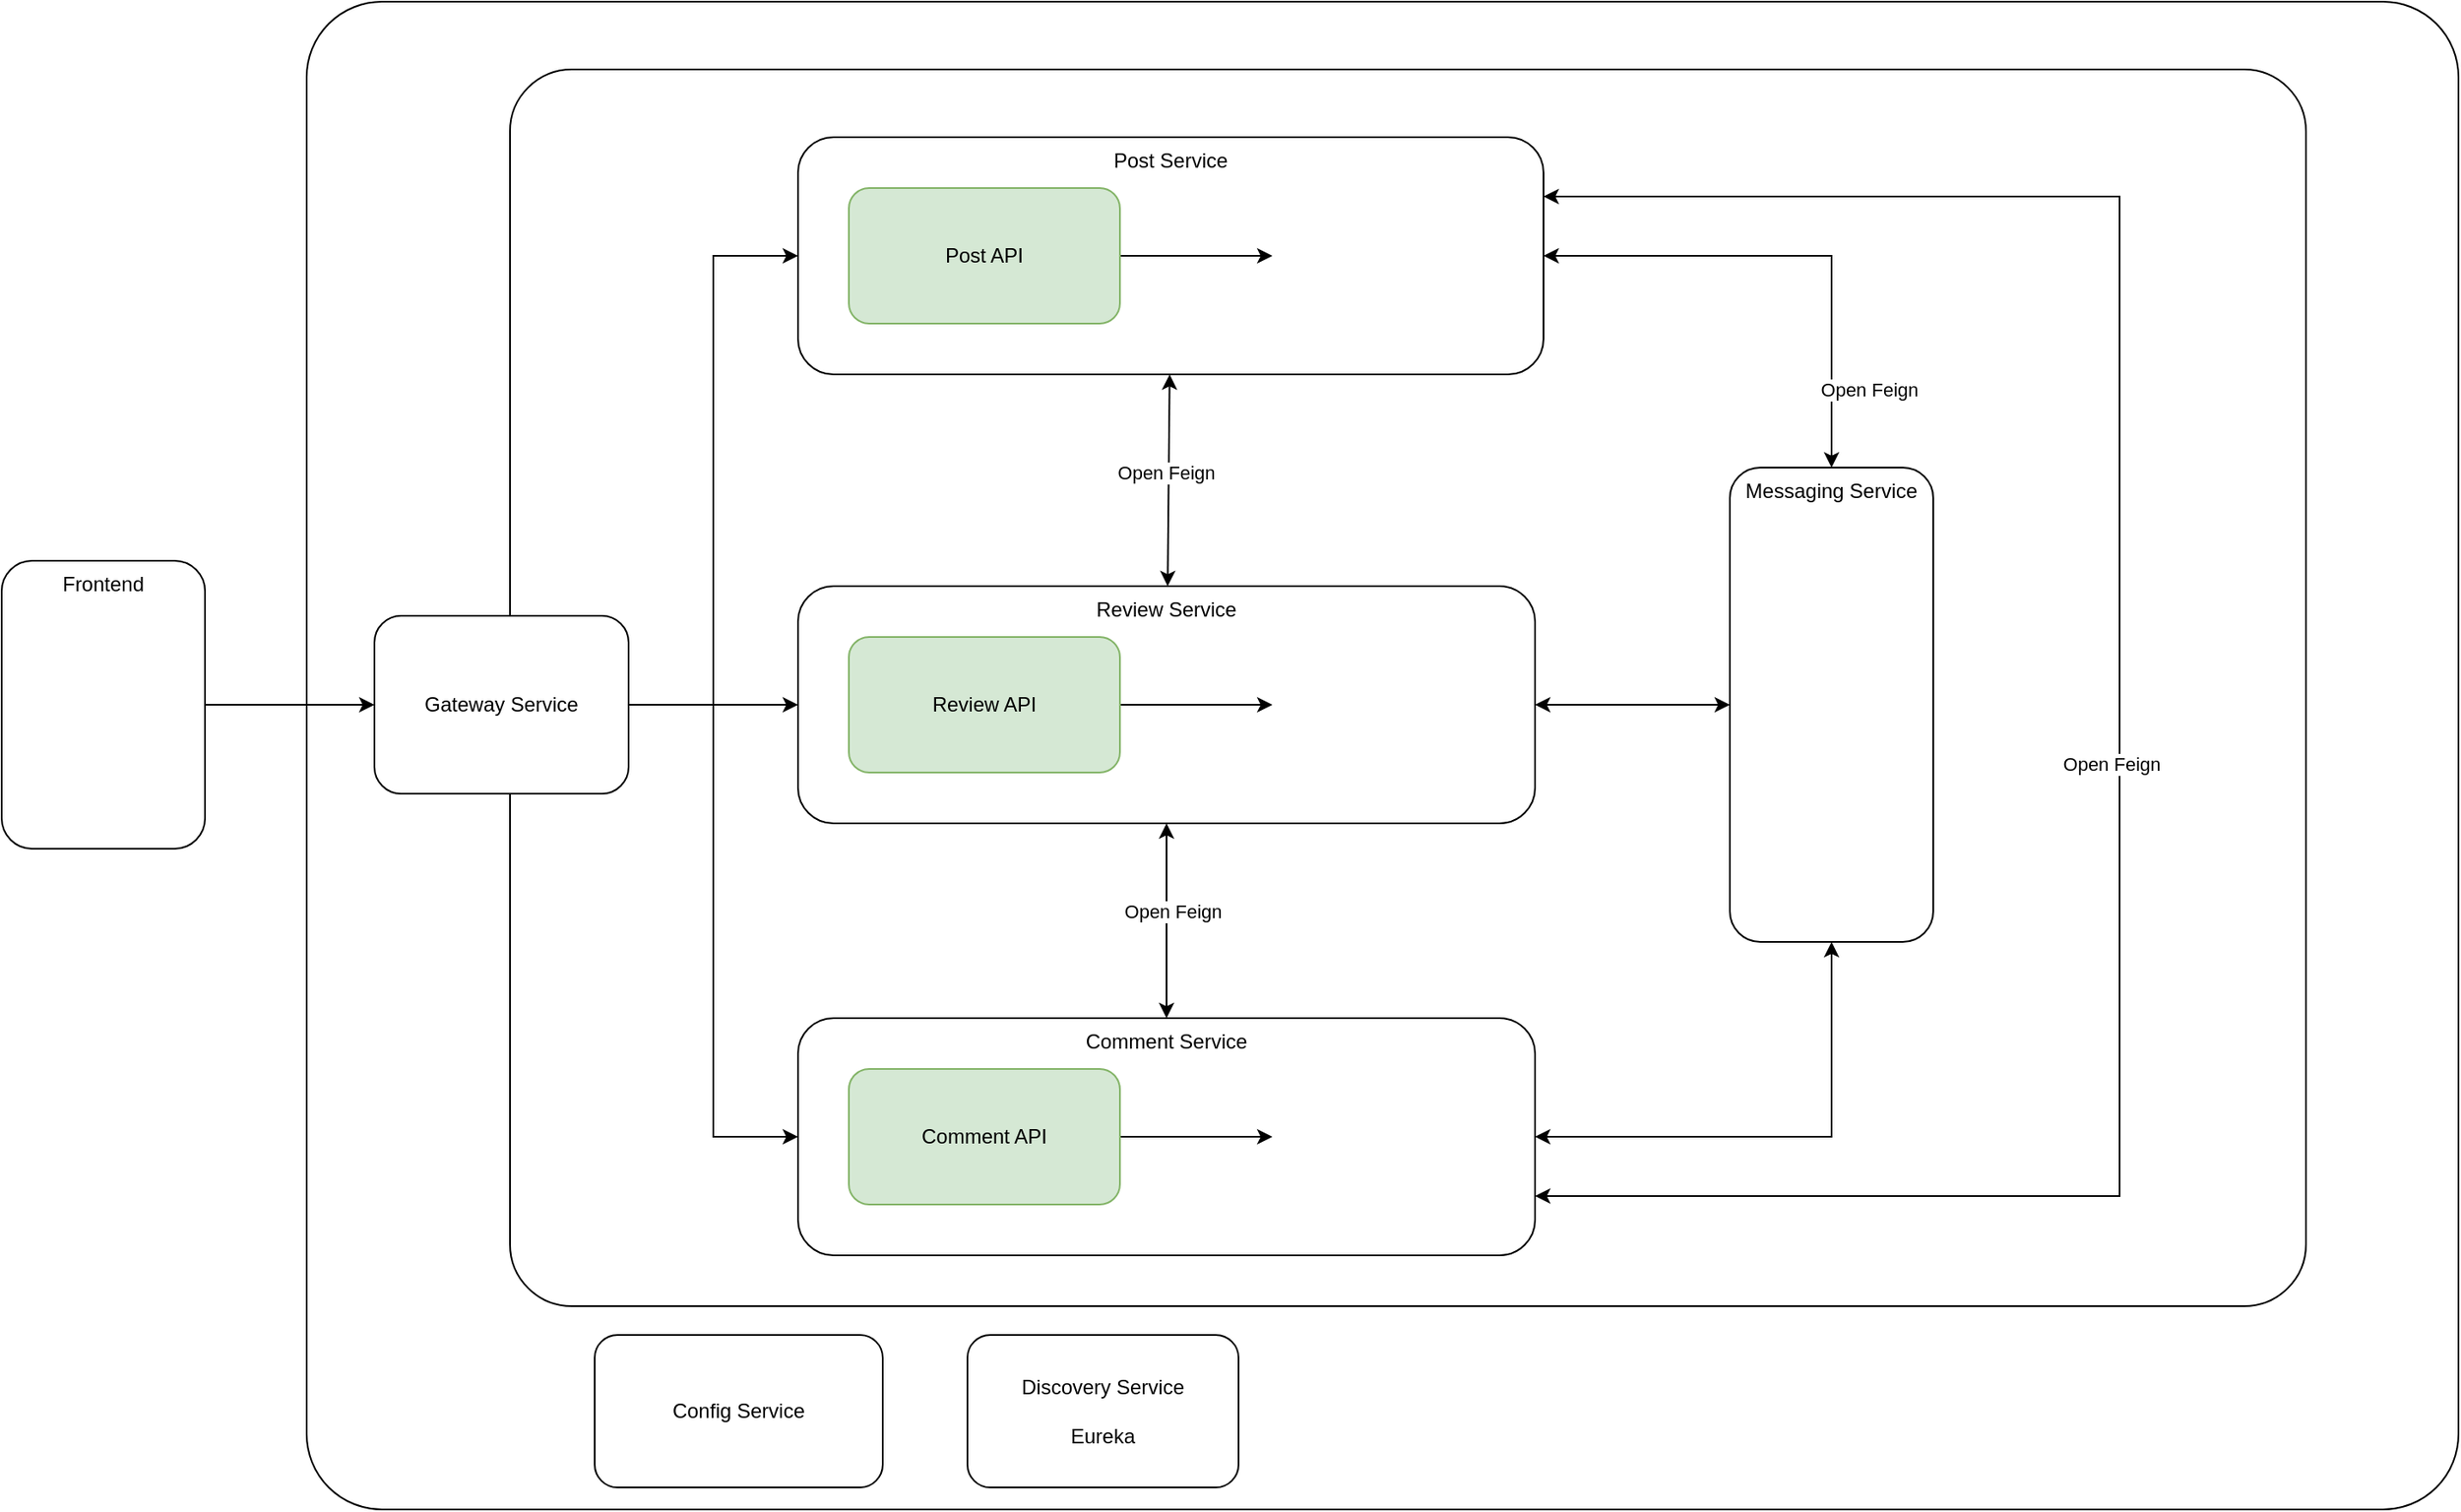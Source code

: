 <mxfile version="24.8.6">
  <diagram name="Page-1" id="tEy2NxESJ4EjP4a5HYwX">
    <mxGraphModel dx="1247" dy="642" grid="1" gridSize="10" guides="1" tooltips="1" connect="1" arrows="1" fold="1" page="1" pageScale="1" pageWidth="1169" pageHeight="827" math="0" shadow="0">
      <root>
        <mxCell id="0" />
        <mxCell id="1" parent="0" />
        <mxCell id="Bbl-g5fsRxxlCQ_jCXH_-16" value="" style="rounded=1;whiteSpace=wrap;html=1;direction=east;glass=0;shadow=0;arcSize=5;" vertex="1" parent="1">
          <mxGeometry x="230" y="40" width="1270" height="890" as="geometry" />
        </mxCell>
        <mxCell id="Bbl-g5fsRxxlCQ_jCXH_-5" value="Frontend" style="rounded=1;whiteSpace=wrap;html=1;verticalAlign=top;" vertex="1" parent="1">
          <mxGeometry x="50" y="370" width="120" height="170" as="geometry" />
        </mxCell>
        <mxCell id="Bbl-g5fsRxxlCQ_jCXH_-18" value="" style="rounded=1;whiteSpace=wrap;html=1;arcSize=5;" vertex="1" parent="1">
          <mxGeometry x="350" y="80" width="1060" height="730" as="geometry" />
        </mxCell>
        <mxCell id="Bbl-g5fsRxxlCQ_jCXH_-4" value="Gateway Service" style="rounded=1;whiteSpace=wrap;html=1;" vertex="1" parent="1">
          <mxGeometry x="270" y="402.5" width="150" height="105" as="geometry" />
        </mxCell>
        <mxCell id="Bbl-g5fsRxxlCQ_jCXH_-9" value="" style="shape=image;verticalLabelPosition=bottom;labelBackgroundColor=default;verticalAlign=top;aspect=fixed;imageAspect=0;image=https://upload.wikimedia.org/wikipedia/commons/thumb/c/cf/Angular_full_color_logo.svg/2048px-Angular_full_color_logo.svg.png;" vertex="1" parent="1">
          <mxGeometry x="63.5" y="429.5" width="93" height="93" as="geometry" />
        </mxCell>
        <mxCell id="Bbl-g5fsRxxlCQ_jCXH_-10" value="Post Service" style="rounded=1;whiteSpace=wrap;html=1;verticalAlign=top;" vertex="1" parent="1">
          <mxGeometry x="520" y="120" width="440" height="140" as="geometry" />
        </mxCell>
        <mxCell id="Bbl-g5fsRxxlCQ_jCXH_-11" value="Review Service" style="rounded=1;whiteSpace=wrap;html=1;verticalAlign=top;" vertex="1" parent="1">
          <mxGeometry x="520" y="385" width="435" height="140" as="geometry" />
        </mxCell>
        <mxCell id="Bbl-g5fsRxxlCQ_jCXH_-12" value="Comment Service" style="rounded=1;whiteSpace=wrap;html=1;verticalAlign=top;" vertex="1" parent="1">
          <mxGeometry x="520" y="640" width="435" height="140" as="geometry" />
        </mxCell>
        <mxCell id="Bbl-g5fsRxxlCQ_jCXH_-13" value="Messaging Service" style="rounded=1;whiteSpace=wrap;html=1;verticalAlign=top;" vertex="1" parent="1">
          <mxGeometry x="1070" y="315" width="120" height="280" as="geometry" />
        </mxCell>
        <mxCell id="Bbl-g5fsRxxlCQ_jCXH_-15" value="" style="shape=image;verticalLabelPosition=bottom;labelBackgroundColor=default;verticalAlign=top;aspect=fixed;imageAspect=0;image=https://swiftlet.co.th/wp-content/uploads/2022/11/rabbitmq-logo-png-transparent.png;" vertex="1" parent="1">
          <mxGeometry x="1101.65" y="425" width="56.7" height="60" as="geometry" />
        </mxCell>
        <mxCell id="Bbl-g5fsRxxlCQ_jCXH_-17" value="" style="endArrow=classic;html=1;rounded=0;" edge="1" parent="1" source="Bbl-g5fsRxxlCQ_jCXH_-5" target="Bbl-g5fsRxxlCQ_jCXH_-4">
          <mxGeometry width="50" height="50" relative="1" as="geometry">
            <mxPoint x="60" y="620" as="sourcePoint" />
            <mxPoint x="110" y="570" as="targetPoint" />
          </mxGeometry>
        </mxCell>
        <mxCell id="Bbl-g5fsRxxlCQ_jCXH_-19" value="" style="shape=image;verticalLabelPosition=bottom;labelBackgroundColor=default;verticalAlign=top;aspect=fixed;imageAspect=0;image=https://www.mysql.com/common/logos/logo-mysql-170x115.png;" vertex="1" parent="1">
          <mxGeometry x="800" y="145.25" width="132.37" height="89.5" as="geometry" />
        </mxCell>
        <mxCell id="Bbl-g5fsRxxlCQ_jCXH_-21" value="" style="edgeStyle=orthogonalEdgeStyle;rounded=0;orthogonalLoop=1;jettySize=auto;html=1;" edge="1" parent="1" source="Bbl-g5fsRxxlCQ_jCXH_-20" target="Bbl-g5fsRxxlCQ_jCXH_-19">
          <mxGeometry relative="1" as="geometry" />
        </mxCell>
        <mxCell id="Bbl-g5fsRxxlCQ_jCXH_-20" value="Post API" style="rounded=1;whiteSpace=wrap;html=1;fillColor=#d5e8d4;strokeColor=#82b366;" vertex="1" parent="1">
          <mxGeometry x="550" y="150" width="160" height="80" as="geometry" />
        </mxCell>
        <mxCell id="Bbl-g5fsRxxlCQ_jCXH_-26" value="" style="edgeStyle=orthogonalEdgeStyle;rounded=0;orthogonalLoop=1;jettySize=auto;html=1;" edge="1" parent="1" source="Bbl-g5fsRxxlCQ_jCXH_-22" target="Bbl-g5fsRxxlCQ_jCXH_-24">
          <mxGeometry relative="1" as="geometry" />
        </mxCell>
        <mxCell id="Bbl-g5fsRxxlCQ_jCXH_-22" value="Review API" style="rounded=1;whiteSpace=wrap;html=1;fillColor=#d5e8d4;strokeColor=#82b366;" vertex="1" parent="1">
          <mxGeometry x="550" y="415" width="160" height="80" as="geometry" />
        </mxCell>
        <mxCell id="Bbl-g5fsRxxlCQ_jCXH_-27" value="" style="edgeStyle=orthogonalEdgeStyle;rounded=0;orthogonalLoop=1;jettySize=auto;html=1;" edge="1" parent="1" source="Bbl-g5fsRxxlCQ_jCXH_-23" target="Bbl-g5fsRxxlCQ_jCXH_-25">
          <mxGeometry relative="1" as="geometry" />
        </mxCell>
        <mxCell id="Bbl-g5fsRxxlCQ_jCXH_-23" value="Comment API" style="rounded=1;whiteSpace=wrap;html=1;fillColor=#d5e8d4;strokeColor=#82b366;" vertex="1" parent="1">
          <mxGeometry x="550" y="670" width="160" height="80" as="geometry" />
        </mxCell>
        <mxCell id="Bbl-g5fsRxxlCQ_jCXH_-24" value="" style="shape=image;verticalLabelPosition=bottom;labelBackgroundColor=default;verticalAlign=top;aspect=fixed;imageAspect=0;image=https://www.mysql.com/common/logos/logo-mysql-170x115.png;" vertex="1" parent="1">
          <mxGeometry x="800" y="410.25" width="132.37" height="89.5" as="geometry" />
        </mxCell>
        <mxCell id="Bbl-g5fsRxxlCQ_jCXH_-25" value="" style="shape=image;verticalLabelPosition=bottom;labelBackgroundColor=default;verticalAlign=top;aspect=fixed;imageAspect=0;image=https://www.mysql.com/common/logos/logo-mysql-170x115.png;" vertex="1" parent="1">
          <mxGeometry x="800" y="665.25" width="132.37" height="89.5" as="geometry" />
        </mxCell>
        <mxCell id="Bbl-g5fsRxxlCQ_jCXH_-28" value="Config Service" style="rounded=1;whiteSpace=wrap;html=1;" vertex="1" parent="1">
          <mxGeometry x="400" y="827" width="170" height="90" as="geometry" />
        </mxCell>
        <mxCell id="Bbl-g5fsRxxlCQ_jCXH_-30" value="Discovery Service&lt;div&gt;&lt;br&gt;&lt;/div&gt;&lt;div&gt;Eureka&lt;/div&gt;" style="rounded=1;whiteSpace=wrap;html=1;" vertex="1" parent="1">
          <mxGeometry x="620" y="827" width="160" height="90" as="geometry" />
        </mxCell>
        <mxCell id="Bbl-g5fsRxxlCQ_jCXH_-31" value="" style="endArrow=classic;startArrow=classic;html=1;rounded=0;" edge="1" parent="1" source="Bbl-g5fsRxxlCQ_jCXH_-11" target="Bbl-g5fsRxxlCQ_jCXH_-10">
          <mxGeometry width="50" height="50" relative="1" as="geometry">
            <mxPoint x="70" y="290" as="sourcePoint" />
            <mxPoint x="120" y="240" as="targetPoint" />
          </mxGeometry>
        </mxCell>
        <mxCell id="Bbl-g5fsRxxlCQ_jCXH_-38" value="Open Feign" style="edgeLabel;html=1;align=center;verticalAlign=middle;resizable=0;points=[];" vertex="1" connectable="0" parent="Bbl-g5fsRxxlCQ_jCXH_-31">
          <mxGeometry x="0.058" y="2" relative="1" as="geometry">
            <mxPoint y="-1" as="offset" />
          </mxGeometry>
        </mxCell>
        <mxCell id="Bbl-g5fsRxxlCQ_jCXH_-33" value="" style="endArrow=classic;startArrow=classic;html=1;rounded=0;" edge="1" parent="1" source="Bbl-g5fsRxxlCQ_jCXH_-12" target="Bbl-g5fsRxxlCQ_jCXH_-11">
          <mxGeometry width="50" height="50" relative="1" as="geometry">
            <mxPoint x="50" y="700" as="sourcePoint" />
            <mxPoint x="100" y="650" as="targetPoint" />
          </mxGeometry>
        </mxCell>
        <mxCell id="Bbl-g5fsRxxlCQ_jCXH_-39" value="Open Feign" style="edgeLabel;html=1;align=center;verticalAlign=middle;resizable=0;points=[];" vertex="1" connectable="0" parent="Bbl-g5fsRxxlCQ_jCXH_-33">
          <mxGeometry x="0.101" y="-3" relative="1" as="geometry">
            <mxPoint as="offset" />
          </mxGeometry>
        </mxCell>
        <mxCell id="Bbl-g5fsRxxlCQ_jCXH_-35" value="" style="endArrow=classic;html=1;rounded=0;startArrow=classic;startFill=1;" edge="1" parent="1" source="Bbl-g5fsRxxlCQ_jCXH_-13" target="Bbl-g5fsRxxlCQ_jCXH_-10">
          <mxGeometry width="50" height="50" relative="1" as="geometry">
            <mxPoint x="1320" y="410" as="sourcePoint" />
            <mxPoint x="1370" y="360" as="targetPoint" />
            <Array as="points">
              <mxPoint x="1130" y="190" />
            </Array>
          </mxGeometry>
        </mxCell>
        <mxCell id="Bbl-g5fsRxxlCQ_jCXH_-36" value="" style="endArrow=classic;html=1;rounded=0;startArrow=classic;startFill=1;" edge="1" parent="1" source="Bbl-g5fsRxxlCQ_jCXH_-13" target="Bbl-g5fsRxxlCQ_jCXH_-11">
          <mxGeometry width="50" height="50" relative="1" as="geometry">
            <mxPoint x="40" y="660" as="sourcePoint" />
            <mxPoint x="90" y="610" as="targetPoint" />
          </mxGeometry>
        </mxCell>
        <mxCell id="Bbl-g5fsRxxlCQ_jCXH_-37" value="" style="endArrow=classic;html=1;rounded=0;startArrow=classic;startFill=1;" edge="1" parent="1" source="Bbl-g5fsRxxlCQ_jCXH_-13" target="Bbl-g5fsRxxlCQ_jCXH_-12">
          <mxGeometry width="50" height="50" relative="1" as="geometry">
            <mxPoint x="100" y="690" as="sourcePoint" />
            <mxPoint x="150" y="640" as="targetPoint" />
            <Array as="points">
              <mxPoint x="1130" y="710" />
            </Array>
          </mxGeometry>
        </mxCell>
        <mxCell id="Bbl-g5fsRxxlCQ_jCXH_-40" value="" style="endArrow=classic;html=1;rounded=0;" edge="1" parent="1" source="Bbl-g5fsRxxlCQ_jCXH_-4" target="Bbl-g5fsRxxlCQ_jCXH_-11">
          <mxGeometry width="50" height="50" relative="1" as="geometry">
            <mxPoint x="50" y="720" as="sourcePoint" />
            <mxPoint x="100" y="670" as="targetPoint" />
          </mxGeometry>
        </mxCell>
        <mxCell id="Bbl-g5fsRxxlCQ_jCXH_-41" value="" style="endArrow=classic;html=1;rounded=0;" edge="1" parent="1" target="Bbl-g5fsRxxlCQ_jCXH_-12">
          <mxGeometry width="50" height="50" relative="1" as="geometry">
            <mxPoint x="470" y="450" as="sourcePoint" />
            <mxPoint x="110" y="690" as="targetPoint" />
            <Array as="points">
              <mxPoint x="470" y="710" />
            </Array>
          </mxGeometry>
        </mxCell>
        <mxCell id="Bbl-g5fsRxxlCQ_jCXH_-42" value="" style="endArrow=classic;html=1;rounded=0;" edge="1" parent="1" target="Bbl-g5fsRxxlCQ_jCXH_-10">
          <mxGeometry width="50" height="50" relative="1" as="geometry">
            <mxPoint x="470" y="455" as="sourcePoint" />
            <mxPoint x="60" y="640" as="targetPoint" />
            <Array as="points">
              <mxPoint x="470" y="190" />
            </Array>
          </mxGeometry>
        </mxCell>
        <mxCell id="Bbl-g5fsRxxlCQ_jCXH_-43" value="" style="endArrow=classic;startArrow=classic;html=1;rounded=0;exitX=1;exitY=0.75;exitDx=0;exitDy=0;entryX=1;entryY=0.25;entryDx=0;entryDy=0;jumpStyle=none;jumpSize=6;" edge="1" parent="1" source="Bbl-g5fsRxxlCQ_jCXH_-12" target="Bbl-g5fsRxxlCQ_jCXH_-10">
          <mxGeometry width="50" height="50" relative="1" as="geometry">
            <mxPoint x="952" y="756" as="sourcePoint" />
            <mxPoint x="420" y="240" as="targetPoint" />
            <Array as="points">
              <mxPoint x="1300" y="745" />
              <mxPoint x="1300" y="155" />
            </Array>
          </mxGeometry>
        </mxCell>
        <mxCell id="Bbl-g5fsRxxlCQ_jCXH_-44" value="Open Feign" style="edgeLabel;html=1;align=center;verticalAlign=middle;resizable=0;points=[];" vertex="1" connectable="0" parent="Bbl-g5fsRxxlCQ_jCXH_-43">
          <mxGeometry x="0.702" y="2" relative="1" as="geometry">
            <mxPoint x="2" y="112" as="offset" />
          </mxGeometry>
        </mxCell>
        <mxCell id="Bbl-g5fsRxxlCQ_jCXH_-45" value="Open Feign" style="edgeLabel;html=1;align=center;verticalAlign=middle;resizable=0;points=[];" vertex="1" connectable="0" parent="Bbl-g5fsRxxlCQ_jCXH_-43">
          <mxGeometry x="-0.059" y="5" relative="1" as="geometry">
            <mxPoint as="offset" />
          </mxGeometry>
        </mxCell>
      </root>
    </mxGraphModel>
  </diagram>
</mxfile>
